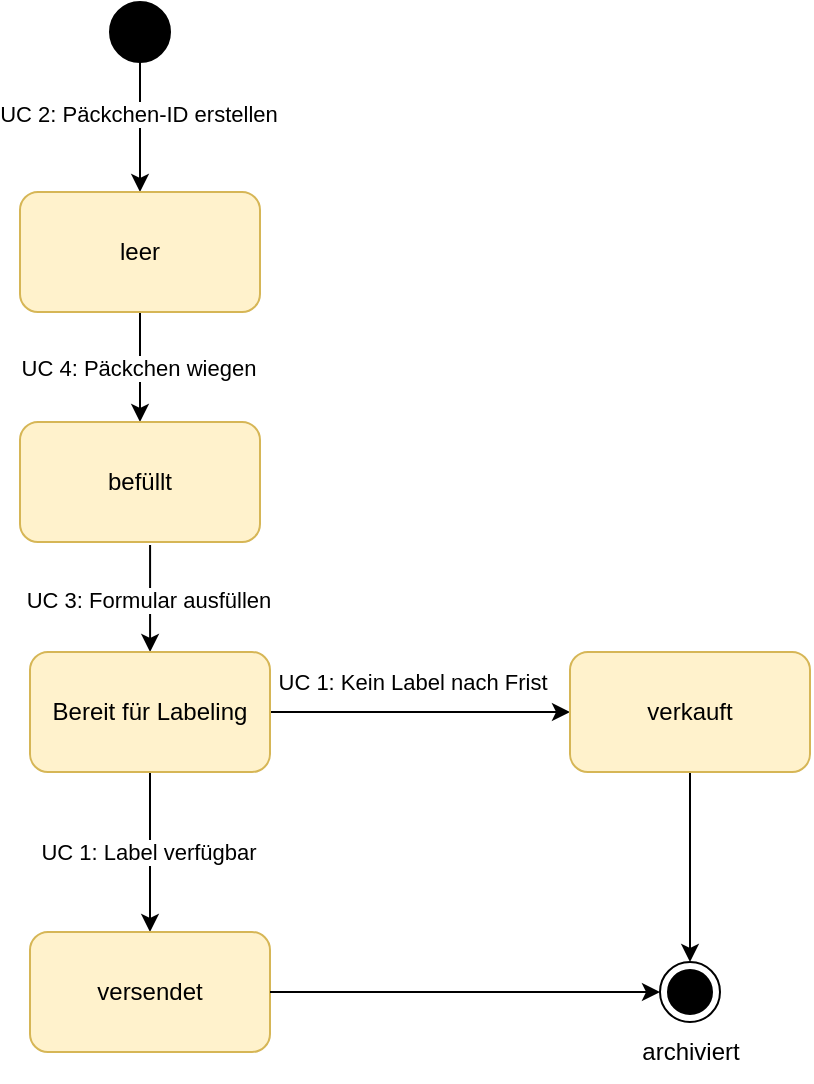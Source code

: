 <mxfile version="22.1.3" type="github">
  <diagram name="Seite-1" id="18Wy0e9a14y2iKfFiZvs">
    <mxGraphModel dx="1015" dy="588" grid="1" gridSize="10" guides="1" tooltips="1" connect="1" arrows="1" fold="1" page="1" pageScale="1" pageWidth="827" pageHeight="1169" math="0" shadow="0">
      <root>
        <mxCell id="0" />
        <mxCell id="1" parent="0" />
        <mxCell id="8ZjAo5hcSu2O5ueR2Of1-5" value="" style="edgeStyle=orthogonalEdgeStyle;rounded=0;orthogonalLoop=1;jettySize=auto;html=1;" edge="1" parent="1" source="8ZjAo5hcSu2O5ueR2Of1-1" target="8ZjAo5hcSu2O5ueR2Of1-4">
          <mxGeometry relative="1" as="geometry" />
        </mxCell>
        <mxCell id="8ZjAo5hcSu2O5ueR2Of1-6" value="UC 2: Päckchen-ID erstellen" style="edgeLabel;html=1;align=center;verticalAlign=middle;resizable=0;points=[];" vertex="1" connectable="0" parent="8ZjAo5hcSu2O5ueR2Of1-5">
          <mxGeometry x="-0.2" y="-1" relative="1" as="geometry">
            <mxPoint as="offset" />
          </mxGeometry>
        </mxCell>
        <mxCell id="8ZjAo5hcSu2O5ueR2Of1-1" value="" style="ellipse;whiteSpace=wrap;html=1;fillColor=strokeColor;" vertex="1" parent="1">
          <mxGeometry x="360" y="40" width="30" height="30" as="geometry" />
        </mxCell>
        <mxCell id="8ZjAo5hcSu2O5ueR2Of1-8" value="" style="edgeStyle=orthogonalEdgeStyle;rounded=0;orthogonalLoop=1;jettySize=auto;html=1;" edge="1" parent="1" source="8ZjAo5hcSu2O5ueR2Of1-4" target="8ZjAo5hcSu2O5ueR2Of1-7">
          <mxGeometry relative="1" as="geometry" />
        </mxCell>
        <mxCell id="8ZjAo5hcSu2O5ueR2Of1-9" value="UC 4: Päckchen wiegen" style="edgeLabel;html=1;align=center;verticalAlign=middle;resizable=0;points=[];" vertex="1" connectable="0" parent="8ZjAo5hcSu2O5ueR2Of1-8">
          <mxGeometry x="0.018" y="-1" relative="1" as="geometry">
            <mxPoint as="offset" />
          </mxGeometry>
        </mxCell>
        <mxCell id="8ZjAo5hcSu2O5ueR2Of1-4" value="leer" style="rounded=1;whiteSpace=wrap;html=1;fillColor=#fff2cc;strokeColor=#d6b656;" vertex="1" parent="1">
          <mxGeometry x="315" y="135" width="120" height="60" as="geometry" />
        </mxCell>
        <mxCell id="8ZjAo5hcSu2O5ueR2Of1-7" value="befüllt" style="rounded=1;whiteSpace=wrap;html=1;fillColor=#fff2cc;strokeColor=#d6b656;" vertex="1" parent="1">
          <mxGeometry x="315" y="250" width="120" height="60" as="geometry" />
        </mxCell>
        <mxCell id="8ZjAo5hcSu2O5ueR2Of1-10" value="" style="edgeStyle=orthogonalEdgeStyle;rounded=0;orthogonalLoop=1;jettySize=auto;html=1;exitX=0.542;exitY=1.025;exitDx=0;exitDy=0;exitPerimeter=0;" edge="1" parent="1" target="8ZjAo5hcSu2O5ueR2Of1-12" source="8ZjAo5hcSu2O5ueR2Of1-7">
          <mxGeometry relative="1" as="geometry">
            <mxPoint x="380" y="310" as="sourcePoint" />
          </mxGeometry>
        </mxCell>
        <mxCell id="8ZjAo5hcSu2O5ueR2Of1-11" value="UC 3: Formular ausfüllen" style="edgeLabel;html=1;align=center;verticalAlign=middle;resizable=0;points=[];" vertex="1" connectable="0" parent="8ZjAo5hcSu2O5ueR2Of1-10">
          <mxGeometry x="0.018" y="-1" relative="1" as="geometry">
            <mxPoint as="offset" />
          </mxGeometry>
        </mxCell>
        <mxCell id="8ZjAo5hcSu2O5ueR2Of1-14" value="" style="edgeStyle=orthogonalEdgeStyle;rounded=0;orthogonalLoop=1;jettySize=auto;html=1;" edge="1" parent="1" source="8ZjAo5hcSu2O5ueR2Of1-12" target="8ZjAo5hcSu2O5ueR2Of1-13">
          <mxGeometry relative="1" as="geometry" />
        </mxCell>
        <mxCell id="8ZjAo5hcSu2O5ueR2Of1-15" value="UC 1: Label verfügbar" style="edgeLabel;html=1;align=center;verticalAlign=middle;resizable=0;points=[];" vertex="1" connectable="0" parent="8ZjAo5hcSu2O5ueR2Of1-14">
          <mxGeometry x="-0.013" y="-1" relative="1" as="geometry">
            <mxPoint as="offset" />
          </mxGeometry>
        </mxCell>
        <mxCell id="8ZjAo5hcSu2O5ueR2Of1-17" value="" style="edgeStyle=orthogonalEdgeStyle;rounded=0;orthogonalLoop=1;jettySize=auto;html=1;" edge="1" parent="1" source="8ZjAo5hcSu2O5ueR2Of1-12" target="8ZjAo5hcSu2O5ueR2Of1-16">
          <mxGeometry relative="1" as="geometry" />
        </mxCell>
        <mxCell id="8ZjAo5hcSu2O5ueR2Of1-18" value="UC 1: Kein Label nach Frist" style="edgeLabel;html=1;align=center;verticalAlign=middle;resizable=0;points=[];" vertex="1" connectable="0" parent="8ZjAo5hcSu2O5ueR2Of1-17">
          <mxGeometry x="-0.062" relative="1" as="geometry">
            <mxPoint y="-15" as="offset" />
          </mxGeometry>
        </mxCell>
        <mxCell id="8ZjAo5hcSu2O5ueR2Of1-12" value="Bereit für Labeling" style="rounded=1;whiteSpace=wrap;html=1;fillColor=#fff2cc;strokeColor=#d6b656;" vertex="1" parent="1">
          <mxGeometry x="320" y="365" width="120" height="60" as="geometry" />
        </mxCell>
        <mxCell id="8ZjAo5hcSu2O5ueR2Of1-13" value="versendet" style="whiteSpace=wrap;html=1;fillColor=#fff2cc;strokeColor=#d6b656;rounded=1;" vertex="1" parent="1">
          <mxGeometry x="320" y="505" width="120" height="60" as="geometry" />
        </mxCell>
        <mxCell id="8ZjAo5hcSu2O5ueR2Of1-20" value="" style="edgeStyle=orthogonalEdgeStyle;rounded=0;orthogonalLoop=1;jettySize=auto;html=1;" edge="1" parent="1" source="8ZjAo5hcSu2O5ueR2Of1-16" target="8ZjAo5hcSu2O5ueR2Of1-19">
          <mxGeometry relative="1" as="geometry" />
        </mxCell>
        <mxCell id="8ZjAo5hcSu2O5ueR2Of1-16" value="verkauft" style="whiteSpace=wrap;html=1;fillColor=#fff2cc;strokeColor=#d6b656;rounded=1;" vertex="1" parent="1">
          <mxGeometry x="590" y="365" width="120" height="60" as="geometry" />
        </mxCell>
        <mxCell id="8ZjAo5hcSu2O5ueR2Of1-19" value="a" style="ellipse;html=1;shape=endState;fillColor=strokeColor;" vertex="1" parent="1">
          <mxGeometry x="635" y="520" width="30" height="30" as="geometry" />
        </mxCell>
        <mxCell id="8ZjAo5hcSu2O5ueR2Of1-21" value="" style="edgeStyle=orthogonalEdgeStyle;rounded=0;orthogonalLoop=1;jettySize=auto;html=1;exitX=1;exitY=0.5;exitDx=0;exitDy=0;entryX=0;entryY=0.5;entryDx=0;entryDy=0;" edge="1" parent="1" source="8ZjAo5hcSu2O5ueR2Of1-13" target="8ZjAo5hcSu2O5ueR2Of1-19">
          <mxGeometry relative="1" as="geometry">
            <mxPoint x="450" y="405" as="sourcePoint" />
            <mxPoint x="600" y="405" as="targetPoint" />
          </mxGeometry>
        </mxCell>
        <mxCell id="8ZjAo5hcSu2O5ueR2Of1-23" value="archiviert" style="text;html=1;align=center;verticalAlign=middle;resizable=0;points=[];autosize=1;strokeColor=none;fillColor=none;" vertex="1" parent="1">
          <mxGeometry x="615" y="550" width="70" height="30" as="geometry" />
        </mxCell>
      </root>
    </mxGraphModel>
  </diagram>
</mxfile>
